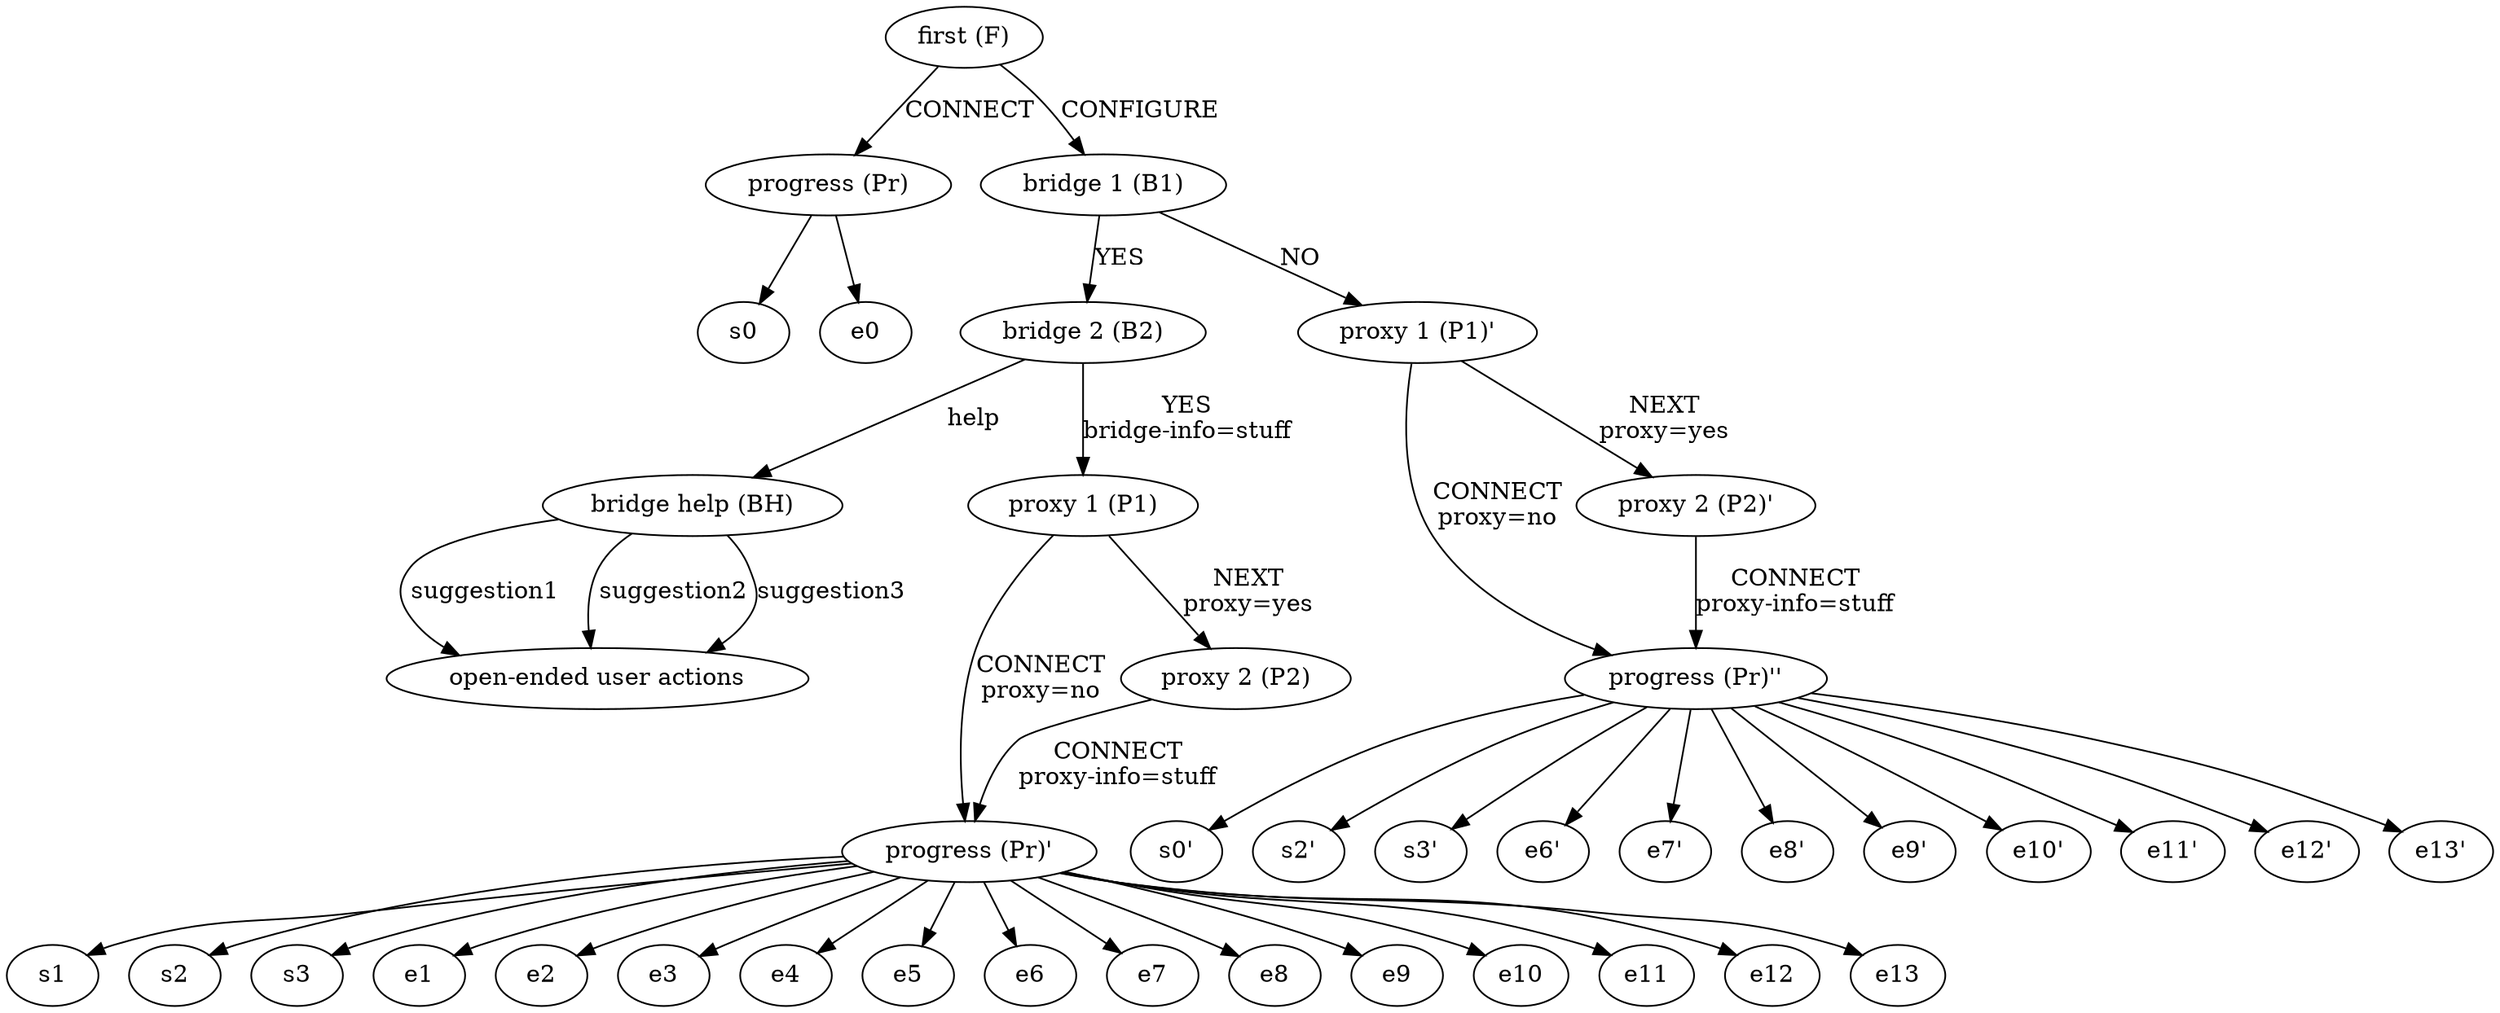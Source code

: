 digraph torconfig {
	"F" [label="first (F)"];
	"Pr" [label="progress (Pr)"];
	"Pr'" [label="progress (Pr)'"];
	"Pr''" [label="progress (Pr)''"];
	"B1" [label="bridge 1 (B1)"];
	"B2" [label="bridge 2 (B2)"];
	"BH" [label="bridge help (BH)"];
	"P1" [label="proxy 1 (P1)"];
	"P1'" [label="proxy 1 (P1)'"];
	"P2" [label="proxy 2 (P2)"];
	"P2'" [label="proxy 2 (P2)'"];
	"open-ended" [label="open-ended user actions"];

	#"F" -> q0 [label=quit];
	"F" -> "Pr" [label=CONNECT];
	#"Pr" -> "F" [label=cancel];
	#"Pr" -> "Pr" [label="timeout?!"];
	"Pr" -> "s0"; #no bridge no proxy connection
	"Pr" -> "e0"; #need a bridge or proxy
	"F" -> "B1" [label=CONFIGURE];
	#"B1" -> q1 [label=quit];
	"B1" -> "B2" [label=YES];
	#"B2" -> "B1" [label=back];
	#"B2" -> q2 [label=quit];
	"B2" -> "BH" [label=help];
	#"BH" -> "B2" [label=done];
	"BH" -> "open-ended" [label=suggestion1];
	"BH" -> "open-ended" [label=suggestion2];
	"BH" -> "open-ended" [label=suggestion3];
	"B1" -> "P1'" [label=NO];
	"B2" -> "P1" [label="YES\nbridge-info=stuff"];
	#####################################################################################################
	#"P1" -> "B1" [label="back\nbridge=no"];
	#"P1" -> "B2" [label="back\nbridge=yes"];
	#"P1" -> q3 [label=quit];
	"P1" -> "Pr'" [label="CONNECT\nproxy=no"];
	"Pr'" -> "s1"; #bridge no proxy connection 
	"Pr'" -> "s2"; #selected proxy type, good address syntax, good ip address, blank port
	"Pr'" -> "s3"; #selected proxy type, good address syntax, good ip address, good port
	"Pr'" -> "e1"; #bridge blocked in country
	"Pr'" -> "e2"; #unspecified bridges
	"Pr'" -> "e3"; #bridge syntax error
	"Pr'" -> "e4"; #custom bridge: good syntax, bad ip address
	"Pr'" -> "e5"; #custom bridge blocked
	"P1" -> "P2" [label="NEXT\nproxy=yes"];	
	#"P2" -> "P1" [label="back\nproxy=yes"];
	#"P2" -> q4 [label=quit];
	"P2" -> "Pr'" [label="CONNECT\nproxy-info=stuff"];
	"Pr'" -> "e6"; #blank proxy input
	"Pr'" -> "e7"; #no proxy type
	"Pr'" -> "e8"; #selected proxy type, bad address syntax
	"Pr'" -> "e9"; #selected proxy type, good address syntax, bad ip address, blank port
	"Pr'" -> "e10"; #selected proxy type, good address syntax, bad ip address, good port
	"Pr'" -> "e11"; #selected proxy type, good address syntax, bad ip address, bad port
	"Pr'" -> "e12"; #selected proxy type, good address syntax, good ip address, bad port
	"Pr'" -> "e13"; #selected proxy type, good address syntax, good ip address, blank port
	#####################################################################################################
	#"P1'" -> "B1" [label="back\nbridge=no"];
	#"P1'" -> "q3'" [label=quit];
	"P1'" -> "Pr''" [label="CONNECT\nproxy=no"];
	"Pr''" -> "s0'"; #no bridge no rpoxy connection 
	"Pr''" -> "s2'"; #selected proxy type, good address syntax, good ip address, blank port
	"Pr''" -> "s3'"; #selected proxy type, good address syntax, good ip address, good port
	"P1'" -> "P2'" [label="NEXT\nproxy=yes"];	
	#"P2'" -> "P1'" [label="back\nproxy=yes"];
	#"P2'" -> "q4'" [label=quit];
	"P2'" -> "Pr''" [label="CONNECT\nproxy-info=stuff"];
	"Pr''" -> "e6'"; #blank proxy input
	"Pr''" -> "e7'"; #no proxy type
	"Pr''" -> "e8'"; #selected proxy type, bad adddress syntax
	"Pr''" -> "e9'"; #selected proxy type, good address syntax, bad ip address, blank port
	"Pr''" -> "e10'"; #selected proxy type, good address syntax, bad ip address, good port
	"Pr''" -> "e11'"; #selected proxy type, good address syntax, bad ip address, bad port
	"Pr''" -> "e12'"; #selected proxy type, good address syntax, good ip address, bad port
	"Pr''" -> "e13'"; #selected proxy type, good address syntax, good ip address, blank port
}
